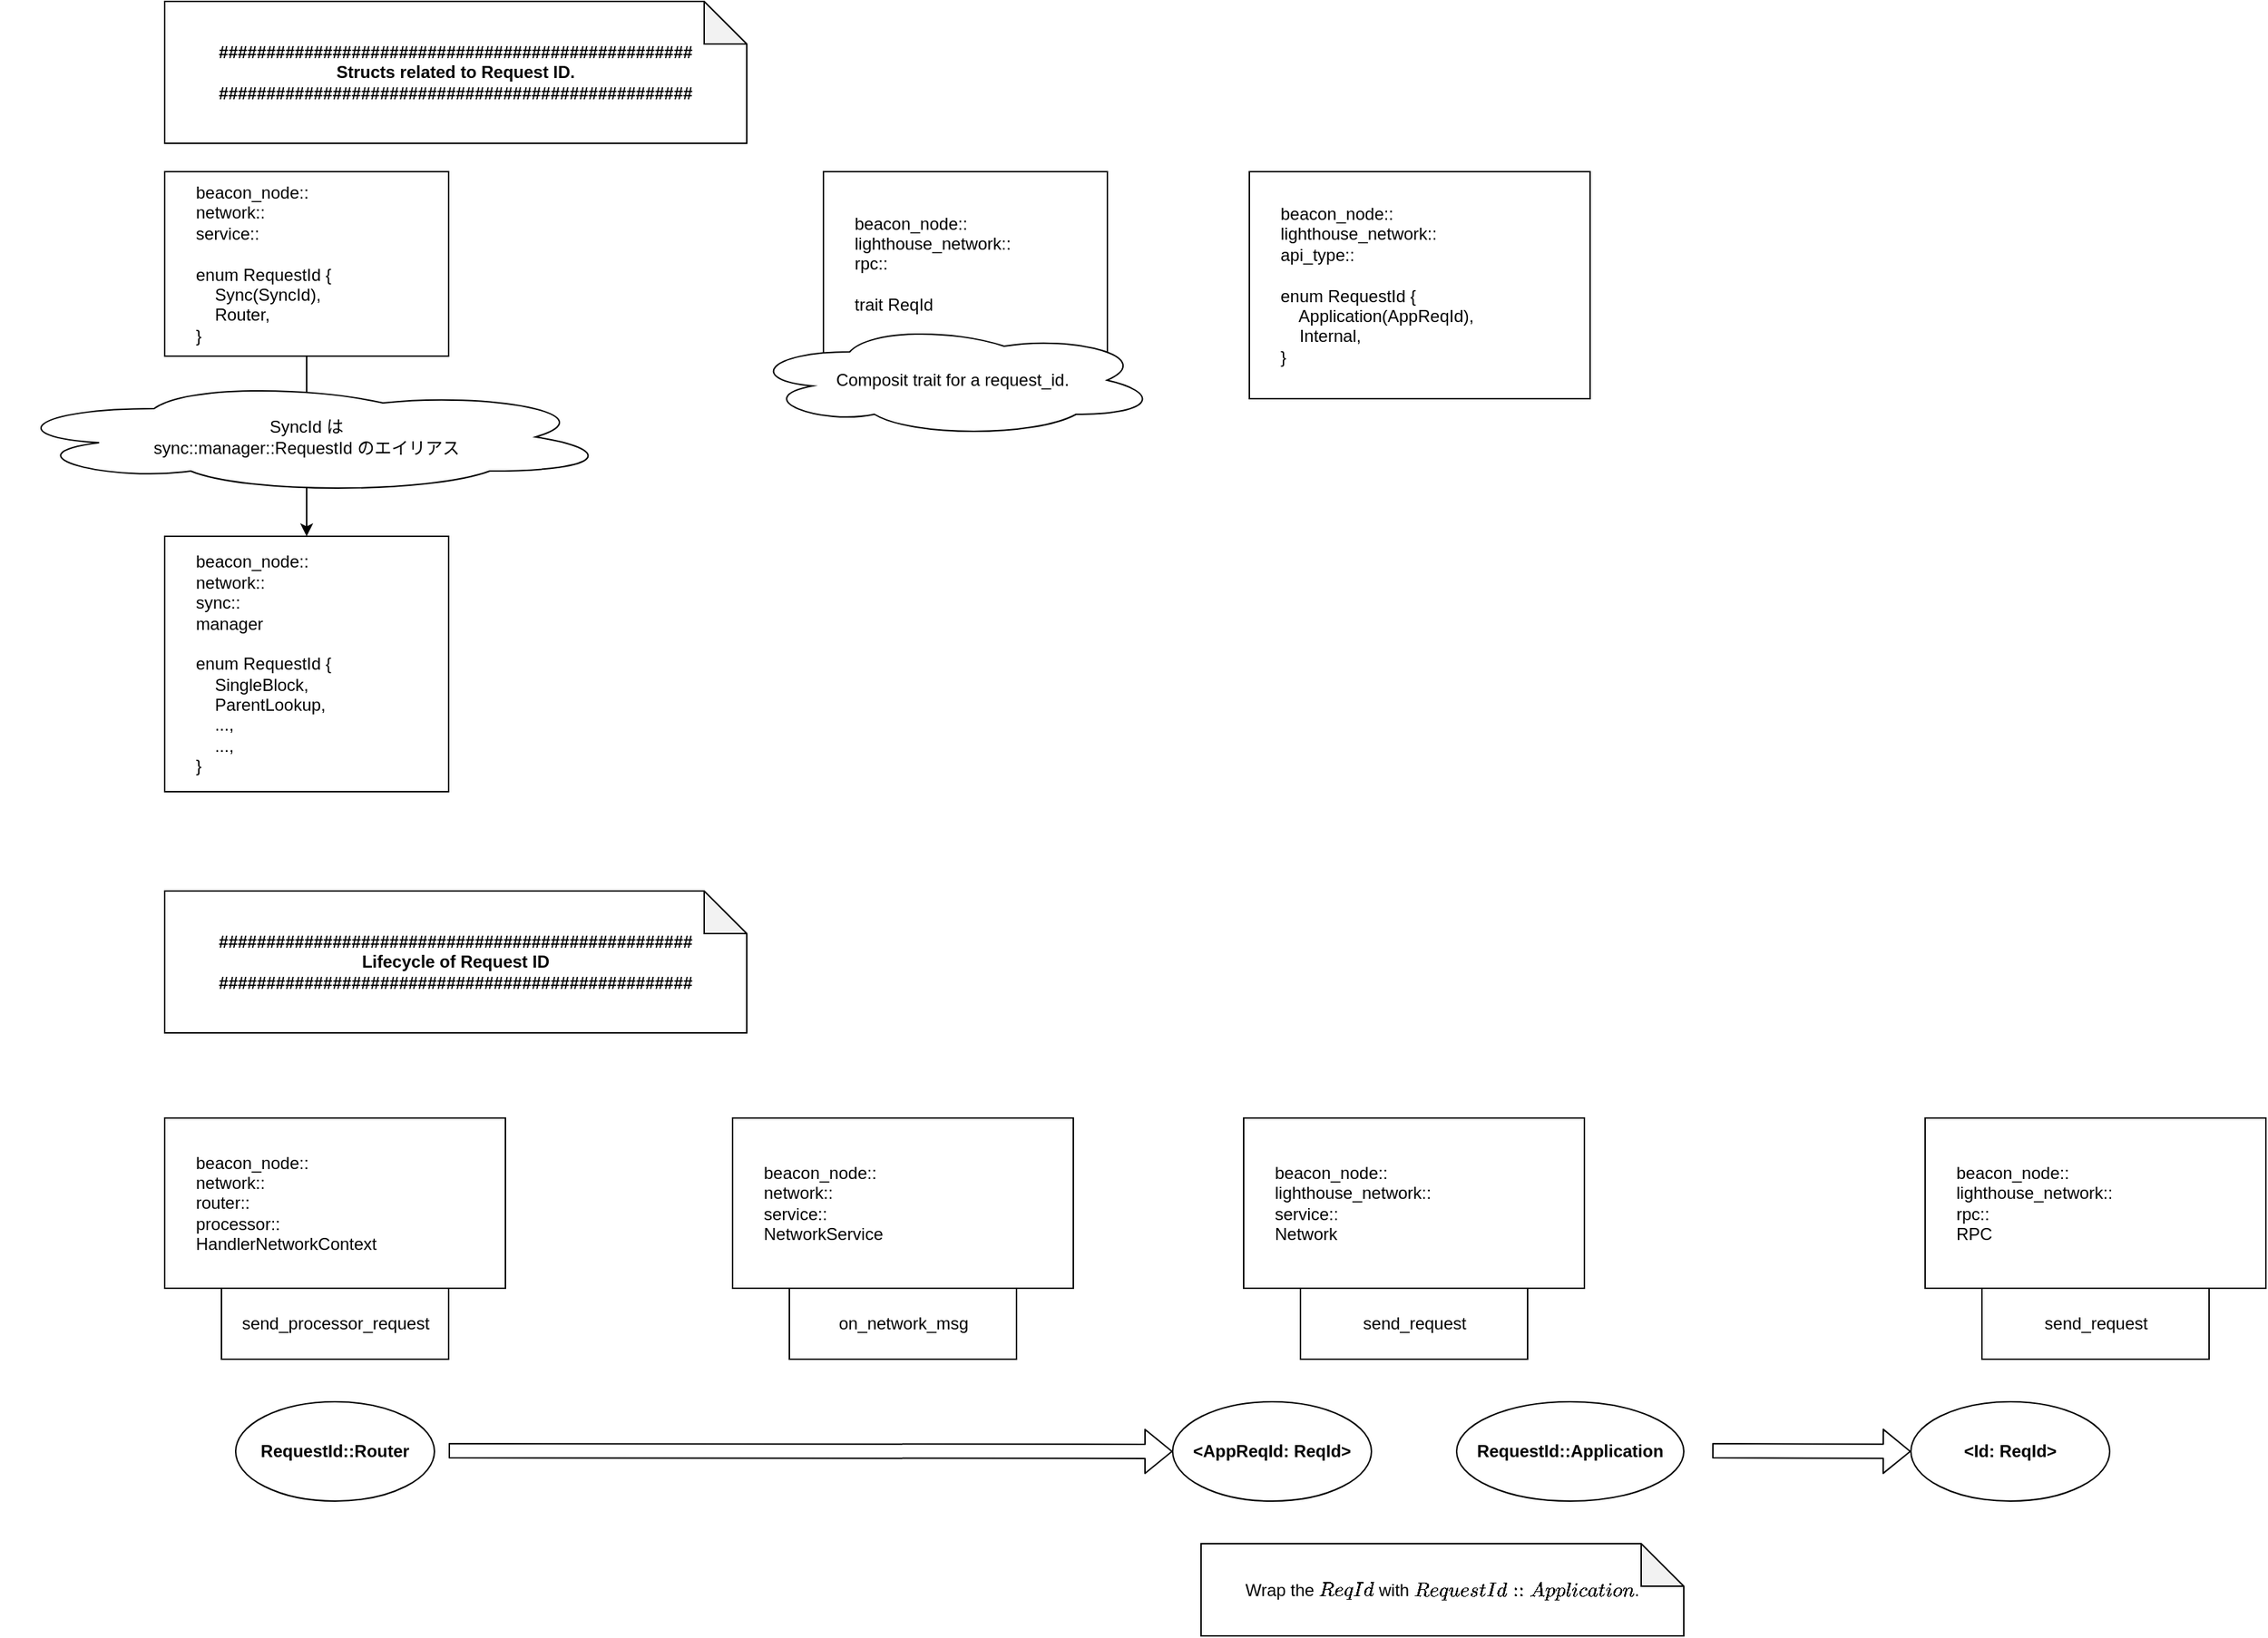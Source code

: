 <mxfile>
    <diagram id="T8pmpTCMuDaPm9wjzUCa" name="Page-1">
        <mxGraphModel dx="2085" dy="2046" grid="1" gridSize="10" guides="1" tooltips="1" connect="1" arrows="1" fold="1" page="1" pageScale="1" pageWidth="827" pageHeight="1169" background="none" math="0" shadow="0">
            <root>
                <mxCell id="0"/>
                <mxCell id="1" parent="0"/>
                <mxCell id="192" value="beacon_node::&lt;br&gt;network::&lt;br&gt;service::&lt;br&gt;&lt;br&gt;enum RequestId {&lt;br&gt;&amp;nbsp; &amp;nbsp; Sync(SyncId),&lt;br&gt;&amp;nbsp; &amp;nbsp; Router,&lt;br&gt;}" style="rounded=0;whiteSpace=wrap;html=1;align=left;spacingLeft=20;" vertex="1" parent="1">
                    <mxGeometry x="-320" y="-387" width="200" height="130" as="geometry"/>
                </mxCell>
                <mxCell id="11" value="##################################################&lt;br&gt;Lifecycle of Request ID&lt;br&gt;##################################################" style="shape=note;whiteSpace=wrap;html=1;backgroundOutline=1;darkOpacity=0.05;fontStyle=1" parent="1" vertex="1">
                    <mxGeometry x="-320" y="120" width="410" height="100" as="geometry"/>
                </mxCell>
                <mxCell id="169" value="beacon_node::&lt;br&gt;network::&lt;br&gt;router::&lt;br&gt;processor::&lt;br&gt;HandlerNetworkContext" style="rounded=0;whiteSpace=wrap;html=1;align=left;spacingLeft=20;" vertex="1" parent="1">
                    <mxGeometry x="-320" y="280" width="240" height="120" as="geometry"/>
                </mxCell>
                <mxCell id="171" value="send_processor_request" style="html=1;dashed=0;whitespace=wrap;" vertex="1" parent="1">
                    <mxGeometry x="-280" y="400" width="160" height="50" as="geometry"/>
                </mxCell>
                <mxCell id="172" value="beacon_node::&lt;br&gt;network::&lt;br&gt;service::&lt;br&gt;NetworkService" style="rounded=0;whiteSpace=wrap;html=1;align=left;spacingLeft=20;" vertex="1" parent="1">
                    <mxGeometry x="80" y="280" width="240" height="120" as="geometry"/>
                </mxCell>
                <mxCell id="173" value="on_network_msg" style="html=1;dashed=0;whitespace=wrap;" vertex="1" parent="1">
                    <mxGeometry x="120" y="400" width="160" height="50" as="geometry"/>
                </mxCell>
                <mxCell id="176" value="RequestId::Router" style="ellipse;whiteSpace=wrap;html=1;fontStyle=1" vertex="1" parent="1">
                    <mxGeometry x="-270" y="480" width="140" height="70" as="geometry"/>
                </mxCell>
                <mxCell id="177" value="beacon_node::&lt;br&gt;lighthouse_network::&lt;br&gt;service::&lt;br&gt;Network" style="rounded=0;whiteSpace=wrap;html=1;align=left;spacingLeft=20;" vertex="1" parent="1">
                    <mxGeometry x="440" y="280" width="240" height="120" as="geometry"/>
                </mxCell>
                <mxCell id="178" value="send_request" style="html=1;dashed=0;whitespace=wrap;" vertex="1" parent="1">
                    <mxGeometry x="480" y="400" width="160" height="50" as="geometry"/>
                </mxCell>
                <mxCell id="179" value="" style="shape=flexArrow;endArrow=classic;html=1;" edge="1" parent="1">
                    <mxGeometry width="50" height="50" relative="1" as="geometry">
                        <mxPoint x="-120" y="514.5" as="sourcePoint"/>
                        <mxPoint x="390" y="515" as="targetPoint"/>
                    </mxGeometry>
                </mxCell>
                <mxCell id="181" value="&amp;lt;AppReqId: ReqId&amp;gt;" style="ellipse;whiteSpace=wrap;html=1;fontStyle=1" vertex="1" parent="1">
                    <mxGeometry x="390" y="480" width="140" height="70" as="geometry"/>
                </mxCell>
                <mxCell id="182" value="RequestId::Application" style="ellipse;whiteSpace=wrap;html=1;fontStyle=1" vertex="1" parent="1">
                    <mxGeometry x="590" y="480" width="160" height="70" as="geometry"/>
                </mxCell>
                <mxCell id="183" value="beacon_node::&lt;br&gt;lighthouse_network::&lt;br&gt;rpc::&lt;br&gt;RPC" style="rounded=0;whiteSpace=wrap;html=1;align=left;spacingLeft=20;" vertex="1" parent="1">
                    <mxGeometry x="920" y="280" width="240" height="120" as="geometry"/>
                </mxCell>
                <mxCell id="184" value="" style="shape=flexArrow;endArrow=classic;html=1;" edge="1" parent="1">
                    <mxGeometry width="50" height="50" relative="1" as="geometry">
                        <mxPoint x="770" y="514.5" as="sourcePoint"/>
                        <mxPoint x="910" y="515" as="targetPoint"/>
                    </mxGeometry>
                </mxCell>
                <mxCell id="185" value="Wrap the `ReqId` with `RequestId::Application`." style="shape=note;whiteSpace=wrap;html=1;backgroundOutline=1;darkOpacity=0.05;fontStyle=0" vertex="1" parent="1">
                    <mxGeometry x="410" y="580" width="340" height="65" as="geometry"/>
                </mxCell>
                <mxCell id="186" value="send_request" style="html=1;dashed=0;whitespace=wrap;" vertex="1" parent="1">
                    <mxGeometry x="960" y="400" width="160" height="50" as="geometry"/>
                </mxCell>
                <mxCell id="187" value="&amp;lt;Id: ReqId&amp;gt;" style="ellipse;whiteSpace=wrap;html=1;fontStyle=1" vertex="1" parent="1">
                    <mxGeometry x="910" y="480" width="140" height="70" as="geometry"/>
                </mxCell>
                <mxCell id="188" value="##################################################&lt;br&gt;Structs related to Request ID.&lt;br&gt;##################################################" style="shape=note;whiteSpace=wrap;html=1;backgroundOutline=1;darkOpacity=0.05;fontStyle=1" vertex="1" parent="1">
                    <mxGeometry x="-320" y="-507" width="410" height="100" as="geometry"/>
                </mxCell>
                <mxCell id="189" value="beacon_node::&lt;br&gt;lighthouse_network::&lt;br&gt;api_type::&lt;br&gt;&lt;br&gt;enum RequestId {&lt;br&gt;&amp;nbsp; &amp;nbsp; Application(AppReqId),&lt;br&gt;&amp;nbsp; &amp;nbsp; Internal,&lt;br&gt;}" style="rounded=0;whiteSpace=wrap;html=1;align=left;spacingLeft=20;" vertex="1" parent="1">
                    <mxGeometry x="444" y="-387" width="240" height="160" as="geometry"/>
                </mxCell>
                <mxCell id="190" value="beacon_node::&lt;br&gt;lighthouse_network::&lt;br&gt;rpc::&lt;br&gt;&lt;br&gt;trait ReqId" style="rounded=0;whiteSpace=wrap;html=1;align=left;spacingLeft=20;" vertex="1" parent="1">
                    <mxGeometry x="144" y="-387" width="200" height="130" as="geometry"/>
                </mxCell>
                <mxCell id="191" value="Composit trait for a request_id." style="ellipse;shape=cloud;whiteSpace=wrap;html=1;" vertex="1" parent="1">
                    <mxGeometry x="90" y="-280" width="290" height="80" as="geometry"/>
                </mxCell>
                <mxCell id="193" value="beacon_node::&lt;br&gt;network::&lt;br&gt;sync::&lt;br&gt;manager&lt;br&gt;&lt;br&gt;enum RequestId {&lt;br&gt;&amp;nbsp; &amp;nbsp; SingleBlock,&lt;br&gt;&amp;nbsp; &amp;nbsp; ParentLookup,&lt;br&gt;&amp;nbsp; &amp;nbsp; ...,&lt;br&gt;&amp;nbsp; &amp;nbsp; ...,&lt;br&gt;}" style="rounded=0;whiteSpace=wrap;html=1;align=left;spacingLeft=20;" vertex="1" parent="1">
                    <mxGeometry x="-320" y="-130" width="200" height="180" as="geometry"/>
                </mxCell>
                <mxCell id="195" value="" style="endArrow=classic;html=1;entryX=0.5;entryY=0;entryDx=0;entryDy=0;exitX=0.5;exitY=1;exitDx=0;exitDy=0;" edge="1" parent="1" source="192" target="193">
                    <mxGeometry width="50" height="50" relative="1" as="geometry">
                        <mxPoint x="-150" y="-297" as="sourcePoint"/>
                        <mxPoint x="-100" y="-347" as="targetPoint"/>
                    </mxGeometry>
                </mxCell>
                <mxCell id="196" value="SyncId は&lt;br&gt;sync::manager::RequestId のエイリアス" style="ellipse;shape=cloud;whiteSpace=wrap;html=1;" vertex="1" parent="1">
                    <mxGeometry x="-435" y="-240" width="430" height="80" as="geometry"/>
                </mxCell>
            </root>
        </mxGraphModel>
    </diagram>
</mxfile>